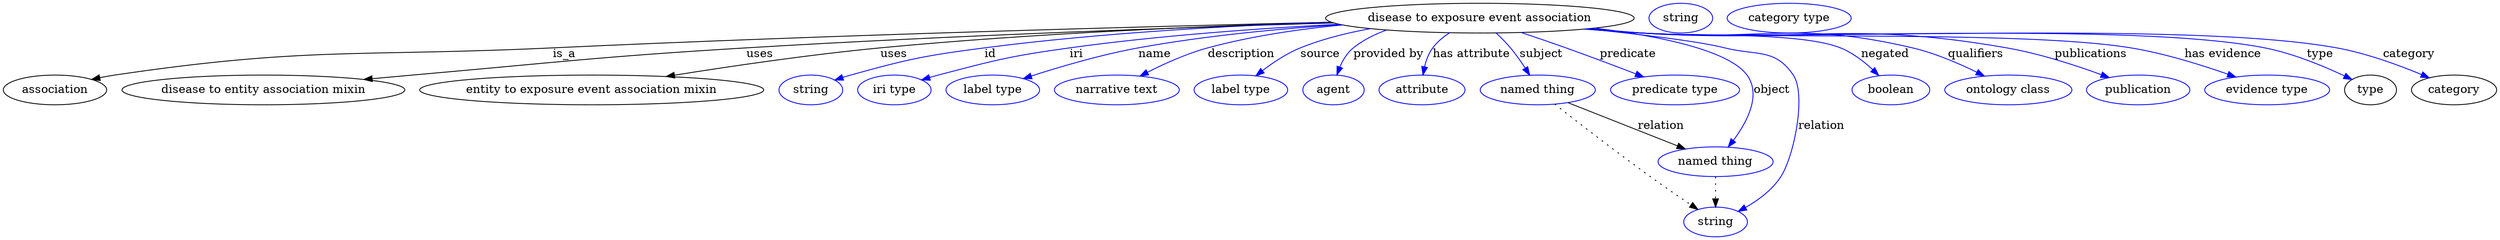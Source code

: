digraph {
	graph [bb="0,0,3011.7,283"];
	node [label="\N"];
	"disease to exposure event association"	[height=0.5,
		label="disease to exposure event association",
		pos="1783.4,265",
		width=5.1815];
	association	[height=0.5,
		pos="62.394,178",
		width=1.7332];
	"disease to exposure event association" -> association	[label=is_a,
		lp="677.39,221.5",
		pos="e,106.48,190.8 1603.9,260.1 1382.7,254.9 995.21,244.51 663.39,229 427.64,217.98 366.81,230.94 133.39,196 127.91,195.18 122.23,194.14 \
116.57,192.99"];
	"disease to entity association mixin"	[height=0.5,
		pos="313.39,178",
		width=4.7482];
	"disease to exposure event association" -> "disease to entity association mixin"	[label=uses,
		lp="913.89,221.5",
		pos="e,434.89,190.69 1606.8,259.21 1427.9,253.84 1143.2,243.89 897.39,229 717.57,218.11 672.85,211.8 493.39,196 477.73,194.62 461.3,193.13 \
445.01,191.62"];
	"entity to exposure event association mixin"	[height=0.5,
		pos="710.39,178",
		width=5.7773];
	"disease to exposure event association" -> "entity to exposure event association mixin"	[label=uses,
		lp="1074.9,221.5",
		pos="e,800.24,194.29 1603.9,260.05 1457,255.68 1243.9,246.76 1058.4,229 974.42,220.96 879.69,207.03 810.3,195.91"];
	id	[color=blue,
		height=0.5,
		label=string,
		pos="974.39,178",
		width=1.0652];
	"disease to exposure event association" -> id	[color=blue,
		label=id,
		lp="1191.4,221.5",
		pos="e,1003.4,190 1603.6,260.18 1484.3,256 1324.5,247.27 1184.4,229 1111.5,219.5 1093.2,215.65 1022.4,196 1019.3,195.14 1016.1,194.17 \
1012.9,193.16",
		style=solid];
	iri	[color=blue,
		height=0.5,
		label="iri type",
		pos="1075.4,178",
		width=1.2277];
	"disease to exposure event association" -> iri	[color=blue,
		label=iri,
		lp="1295.4,221.5",
		pos="e,1108.3,190.15 1612.9,257.63 1517,252.63 1395.1,243.91 1287.4,229 1215.9,219.1 1198.2,214.38 1128.4,196 1125,195.11 1121.5,194.14 \
1118.1,193.12",
		style=solid];
	name	[color=blue,
		height=0.5,
		label="label type",
		pos="1194.4,178",
		width=1.5707];
	"disease to exposure event association" -> name	[color=blue,
		label=name,
		lp="1390.4,221.5",
		pos="e,1231.3,191.74 1615.6,257.12 1540.2,252.14 1450.4,243.61 1370.4,229 1325.7,220.83 1276,206.18 1240.8,194.84",
		style=solid];
	description	[color=blue,
		height=0.5,
		label="narrative text",
		pos="1344.4,178",
		width=2.0943];
	"disease to exposure event association" -> description	[color=blue,
		label=description,
		lp="1494.9,221.5",
		pos="e,1372.4,194.77 1617.5,256.76 1564.7,251.7 1506.5,243.21 1454.4,229 1429.1,222.11 1402.3,210.04 1381.5,199.49",
		style=solid];
	source	[color=blue,
		height=0.5,
		label="label type",
		pos="1494.4,178",
		width=1.5707];
	"disease to exposure event association" -> source	[color=blue,
		label=source,
		lp="1590.4,221.5",
		pos="e,1512.6,195.11 1650.9,252.26 1622.4,247.1 1592.8,239.67 1566.4,229 1550,222.37 1533.6,211.42 1520.6,201.46",
		style=solid];
	"provided by"	[color=blue,
		height=0.5,
		label=agent,
		pos="1606.4,178",
		width=1.0291];
	"disease to exposure event association" -> "provided by"	[color=blue,
		label="provided by",
		lp="1672.9,221.5",
		pos="e,1610.5,196.27 1670.6,250.59 1656.1,245.43 1642.2,238.44 1630.4,229 1623,223.06 1617.7,214.26 1614,205.69",
		style=solid];
	"has attribute"	[color=blue,
		height=0.5,
		label=attribute,
		pos="1713.4,178",
		width=1.4443];
	"disease to exposure event association" -> "has attribute"	[color=blue,
		label="has attribute",
		lp="1773.4,221.5",
		pos="e,1714.6,196.13 1746.9,247.33 1739.2,242.37 1731.8,236.28 1726.4,229 1721.5,222.38 1718.4,214.08 1716.5,206.16",
		style=solid];
	subject	[color=blue,
		height=0.5,
		label="named thing",
		pos="1853.4,178",
		width=1.9318];
	"disease to exposure event association" -> subject	[color=blue,
		label=subject,
		lp="1857.4,221.5",
		pos="e,1843.6,195.89 1803.1,246.98 1808.9,241.5 1815.2,235.23 1820.4,229 1826.8,221.39 1833,212.51 1838.3,204.35",
		style=solid];
	predicate	[color=blue,
		height=0.5,
		label="predicate type",
		pos="2019.4,178",
		width=2.1665];
	"disease to exposure event association" -> predicate	[color=blue,
		label=predicate,
		lp="1962.4,221.5",
		pos="e,1981.4,193.82 1833.3,247.64 1850.5,241.89 1869.8,235.29 1887.4,229 1915.5,218.95 1946.8,207.14 1971.8,197.52",
		style=solid];
	object	[color=blue,
		height=0.5,
		label="named thing",
		pos="2068.4,91",
		width=1.9318];
	"disease to exposure event association" -> object	[color=blue,
		label=object,
		lp="2136.4,178",
		pos="e,2083.7,108.88 1922.4,252.93 1999.4,243.46 2084.1,226.35 2106.4,196 2124,172.11 2106.6,139.24 2089.9,116.89",
		style=solid];
	relation	[color=blue,
		height=0.5,
		label=string,
		pos="2068.4,18",
		width=1.0652];
	"disease to exposure event association" -> relation	[color=blue,
		label=relation,
		lp="2196.4,134.5",
		pos="e,2095.8,30.743 1913.1,252 1977.6,245.37 2048.2,236.89 2079.4,229 2117.9,219.25 2140.1,228.85 2162.4,196 2178.2,172.69 2163.5,98.01 \
2147.4,73 2137.1,56.992 2120.2,44.5 2104.7,35.581",
		style=solid];
	negated	[color=blue,
		height=0.5,
		label=boolean,
		pos="2280.4,178",
		width=1.2999];
	"disease to exposure event association" -> negated	[color=blue,
		label=negated,
		lp="2273.4,221.5",
		pos="e,2265.6,195.62 1916,252.29 1937.2,250.48 1958.9,248.66 1979.4,247 2032.7,242.69 2169.7,248.87 2219.4,229 2233.9,223.19 2247.6,212.6 \
2258.4,202.66",
		style=solid];
	qualifiers	[color=blue,
		height=0.5,
		label="ontology class",
		pos="2421.4,178",
		width=2.1304];
	"disease to exposure event association" -> qualifiers	[color=blue,
		label=qualifiers,
		lp="2382.9,221.5",
		pos="e,2392.6,194.95 1913.8,252.11 1935.7,250.28 1958.2,248.5 1979.4,247 2124.6,236.71 2164.8,262.55 2306.4,229 2333.3,222.63 2361.8,\
210.3 2383.7,199.47",
		style=solid];
	publications	[color=blue,
		height=0.5,
		label=publication,
		pos="2578.4,178",
		width=1.7332];
	"disease to exposure event association" -> publications	[color=blue,
		label=publications,
		lp="2522.4,221.5",
		pos="e,2543.6,192.96 1912.2,251.98 1934.6,250.13 1957.7,248.39 1979.4,247 2175.2,234.52 2227.2,262.89 2420.4,229 2459.6,222.12 2502.7,\
208.04 2533.9,196.58",
		style=solid];
	"has evidence"	[color=blue,
		height=0.5,
		label="evidence type",
		pos="2734.4,178",
		width=2.0943];
	"disease to exposure event association" -> "has evidence"	[color=blue,
		label="has evidence",
		lp="2681.9,221.5",
		pos="e,2696.6,193.65 1911.2,251.88 1933.9,250.02 1957.3,248.29 1979.4,247 2110.6,239.32 2440.7,250.35 2570.4,229 2610.6,222.38 2654.7,\
208.55 2687,197.11",
		style=solid];
	type	[height=0.5,
		pos="2859.4,178",
		width=0.86659];
	"disease to exposure event association" -> type	[color=blue,
		label=type,
		lp="2799.4,221.5",
		pos="e,2836.7,190.81 1910.6,251.8 1933.5,249.94 1957.1,248.23 1979.4,247 2146.5,237.76 2568.2,261.46 2732.4,229 2766.2,222.32 2802.6,\
207.09 2827.7,195.19",
		style=solid];
	category	[height=0.5,
		pos="2960.4,178",
		width=1.4263];
	"disease to exposure event association" -> category	[color=blue,
		label=category,
		lp="2906.9,221.5",
		pos="e,2930.6,192.7 1910.4,251.77 1933.3,249.91 1957.1,248.21 1979.4,247 2072.6,241.96 2727.6,245.81 2819.4,229 2854.9,222.49 2893.5,\
208.3 2921.3,196.69",
		style=solid];
	subject -> object	[label=relation,
		lp="2002.4,134.5",
		pos="e,2031.7,106.49 1889.9,162.58 1926.4,148.14 1982.7,125.87 2022.3,110.22"];
	subject -> relation	[pos="e,2047.1,33.137 1873.9,160.8 1900.3,140.04 1947.7,103.14 1989.4,73 2005.5,61.361 2023.8,48.817 2038.7,38.752",
		style=dotted];
	object -> relation	[pos="e,2068.4,36.029 2068.4,72.813 2068.4,64.789 2068.4,55.047 2068.4,46.069",
		style=dotted];
	association_type	[color=blue,
		height=0.5,
		label=string,
		pos="2026.4,265",
		width=1.0652];
	association_category	[color=blue,
		height=0.5,
		label="category type",
		pos="2157.4,265",
		width=2.0762];
}
